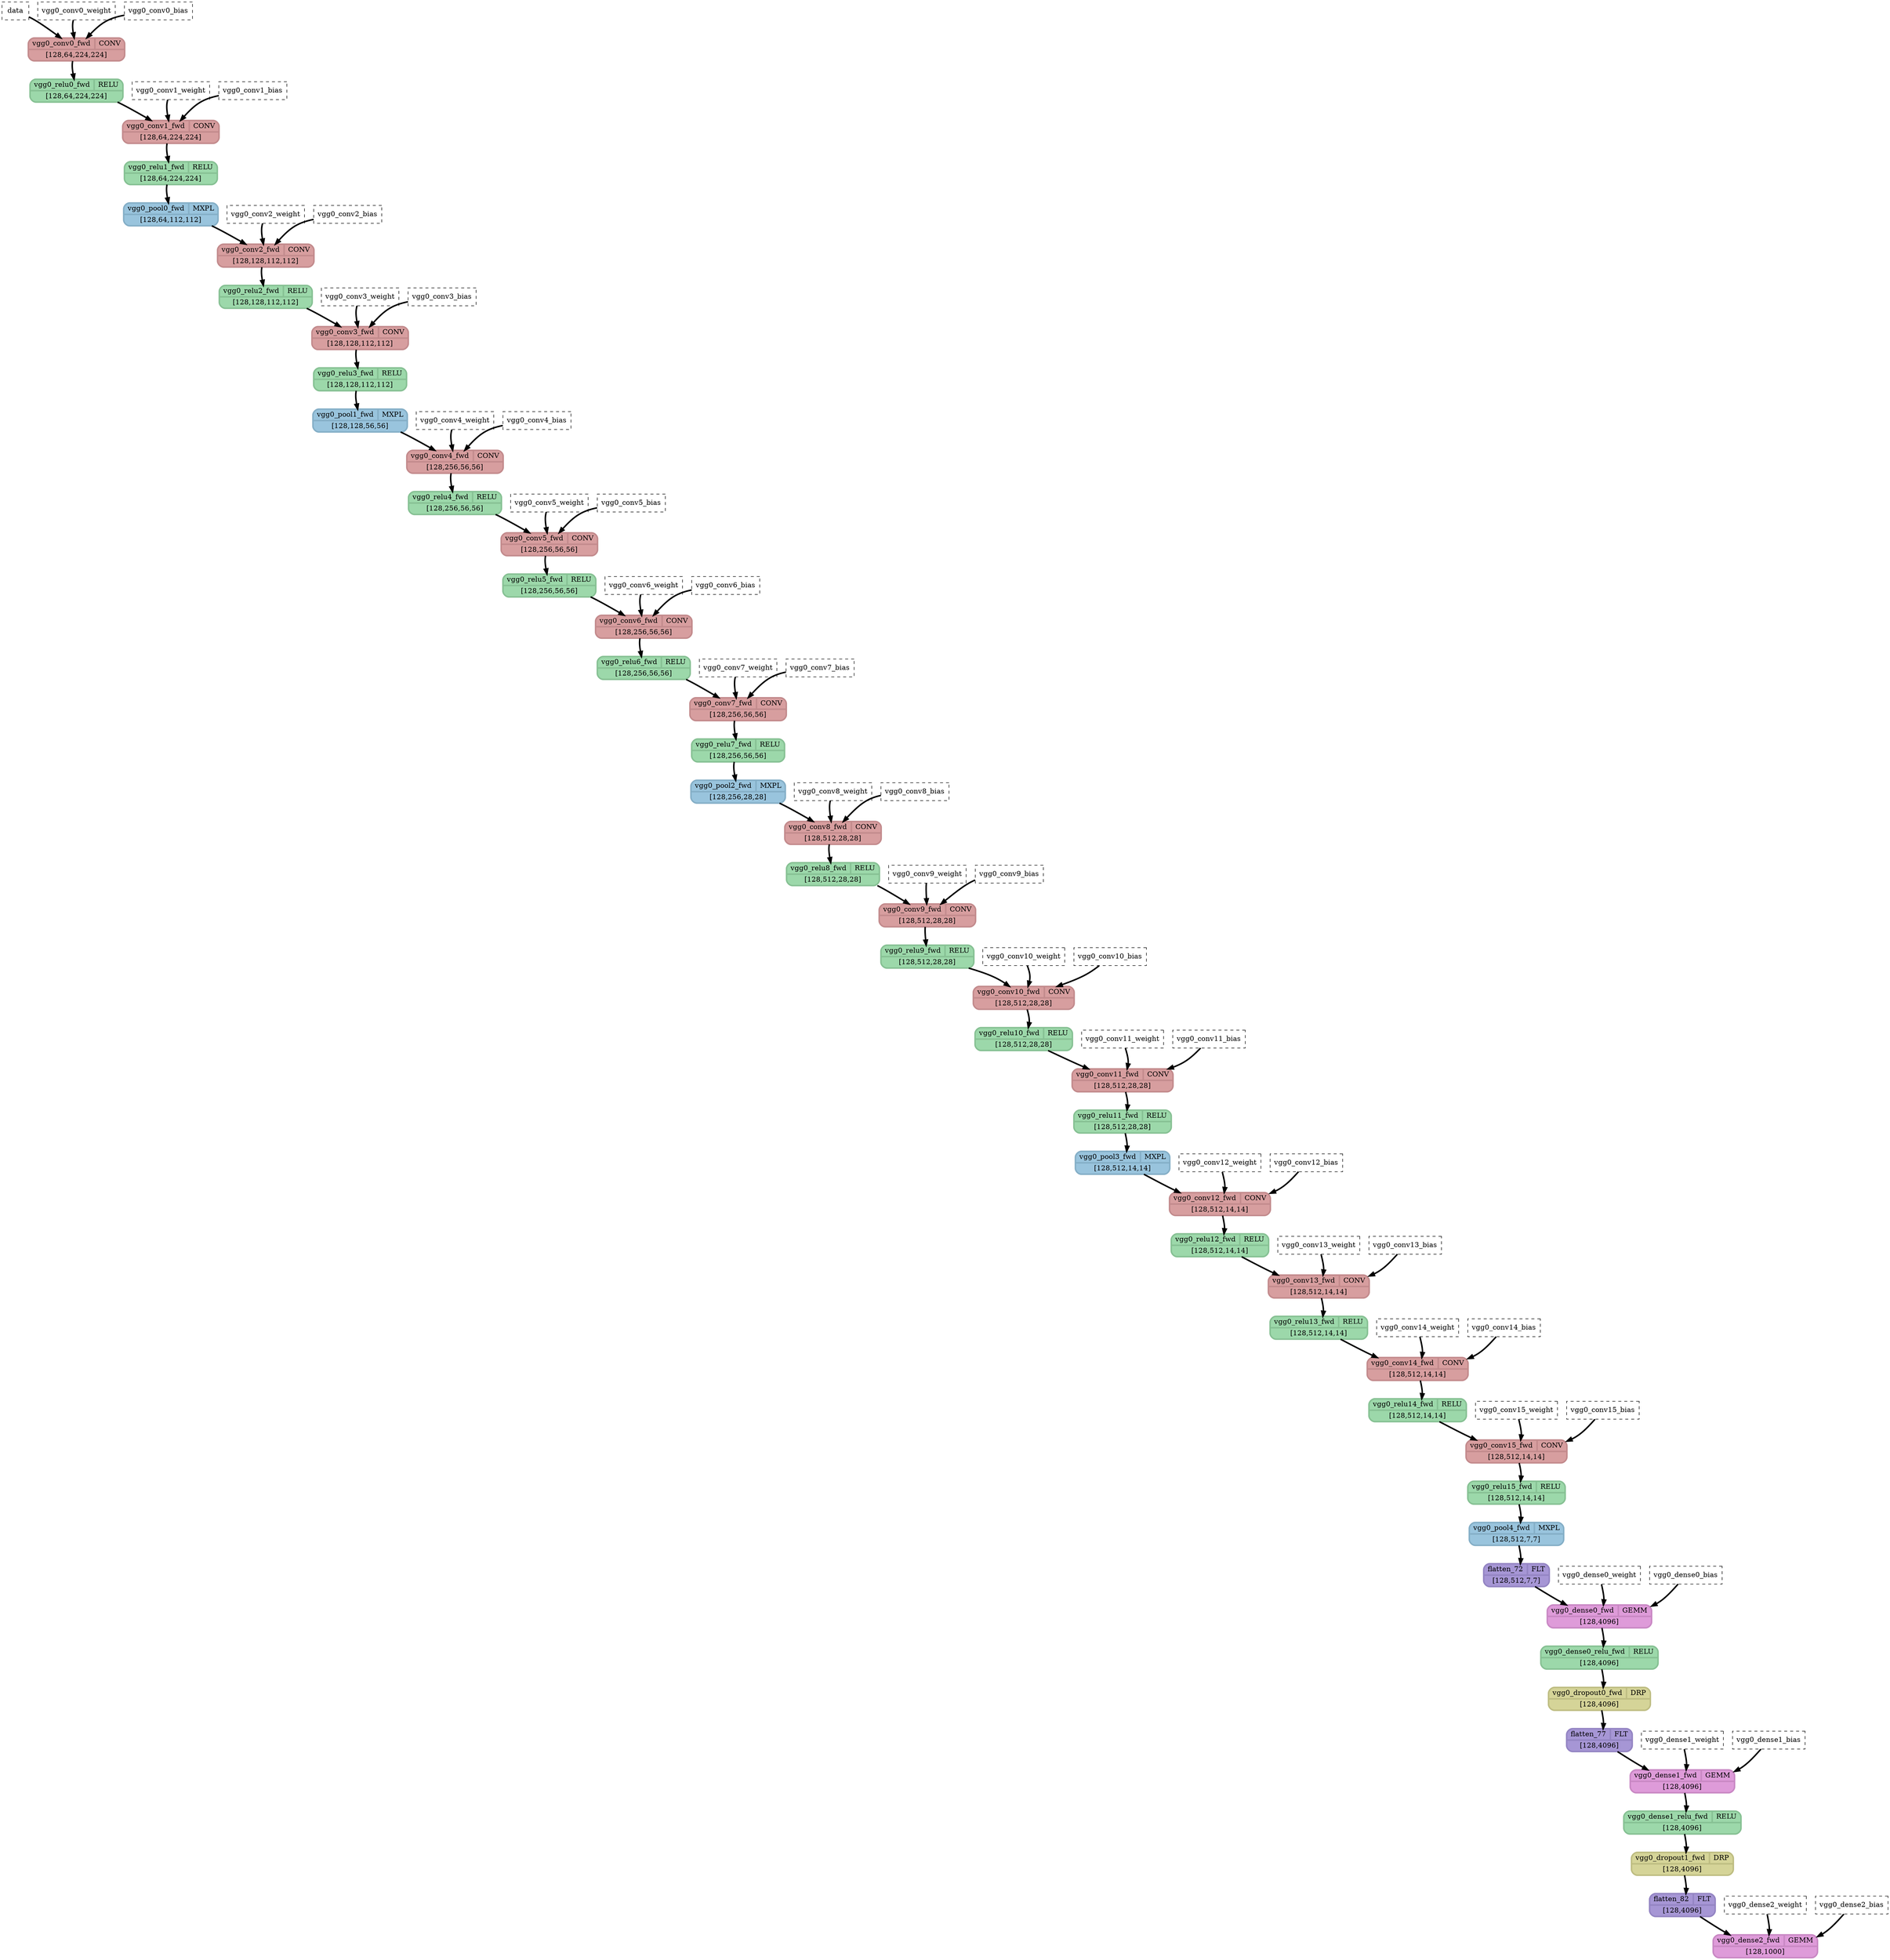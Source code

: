 strict digraph {
  graph [
    rankdir="TB"
    overlap=prism
    overlap_shrink=true
    splines=curved
  ];
  node [
    shape=Mrecord
  ];
  edge [
    penwidth=3
  ];

  // Node definitions.
  "data" [
    id=0
    name="data"
    type=constant_input
    label="data"
    inputs=""
    outputs=""
    shape=box
    style="filled,dashed"
    fillcolor="white"
  ];
  "vgg0_conv0_weight" [
    id=1
    name="vgg0_conv0_weight"
    type=constant_input
    label="vgg0_conv0_weight"
    inputs=""
    outputs=""
    shape=box
    style="filled,dashed"
    fillcolor="white"
  ];
  "vgg0_conv0_bias" [
    id=2
    name="vgg0_conv0_bias"
    type=constant_input
    label="vgg0_conv0_bias"
    inputs=""
    outputs=""
    shape=box
    style="filled,dashed"
    fillcolor="white"
  ];
  "vgg0_conv0_fwd" [
    id=3
    name="vgg0_conv0_fwd"
    type=Conv
    label="{ {vgg0_conv0_fwd  | CONV} | [128,64,224,224] }"
    inputs="data;vgg0_conv0_weight;vgg0_conv0_bias"
    outputs="vgg0_conv0_fwd"
    penwidth=3
    style=filled
    color="#c38b8d"
    fontcolor="#000000"
    fillcolor="#d79e9f"
  ];
  "vgg0_relu0_fwd" [
    id=4
    name="vgg0_relu0_fwd"
    type=Relu
    label="{ {vgg0_relu0_fwd  | RELU} | [128,64,224,224] }"
    inputs="vgg0_conv0_fwd"
    outputs="vgg0_relu0_fwd"
    penwidth=3
    style=filled
    color="#87c194"
    fontcolor="#000000"
    fillcolor="#9cd8aa"
  ];
  "vgg0_conv1_weight" [
    id=5
    name="vgg0_conv1_weight"
    type=constant_input
    label="vgg0_conv1_weight"
    inputs=""
    outputs=""
    shape=box
    style="filled,dashed"
    fillcolor="white"
  ];
  "vgg0_conv1_bias" [
    id=6
    name="vgg0_conv1_bias"
    type=constant_input
    label="vgg0_conv1_bias"
    inputs=""
    outputs=""
    shape=box
    style="filled,dashed"
    fillcolor="white"
  ];
  "vgg0_conv1_fwd" [
    id=7
    name="vgg0_conv1_fwd"
    type=Conv
    label="{ {vgg0_conv1_fwd  | CONV} | [128,64,224,224] }"
    inputs="vgg0_relu0_fwd;vgg0_conv1_weight;vgg0_conv1_bias"
    outputs="vgg0_conv1_fwd"
    penwidth=3
    style=filled
    color="#c38b8d"
    fontcolor="#000000"
    fillcolor="#d79e9f"
  ];
  "vgg0_relu1_fwd" [
    id=8
    name="vgg0_relu1_fwd"
    type=Relu
    label="{ {vgg0_relu1_fwd  | RELU} | [128,64,224,224] }"
    inputs="vgg0_conv1_fwd"
    outputs="vgg0_relu1_fwd"
    penwidth=3
    style=filled
    color="#87c194"
    fontcolor="#000000"
    fillcolor="#9cd8aa"
  ];
  "vgg0_pool0_fwd" [
    id=9
    name="vgg0_pool0_fwd"
    type=MaxPool
    label="{ {vgg0_pool0_fwd  | MXPL} | [128,64,112,112] }"
    inputs="vgg0_relu1_fwd"
    outputs="vgg0_pool0_fwd"
    penwidth=3
    style=filled
    color="#85afc7"
    fontcolor="#000000"
    fillcolor="#99c4dd"
  ];
  "vgg0_conv2_weight" [
    id=10
    name="vgg0_conv2_weight"
    type=constant_input
    label="vgg0_conv2_weight"
    inputs=""
    outputs=""
    shape=box
    style="filled,dashed"
    fillcolor="white"
  ];
  "vgg0_conv2_bias" [
    id=11
    name="vgg0_conv2_bias"
    type=constant_input
    label="vgg0_conv2_bias"
    inputs=""
    outputs=""
    shape=box
    style="filled,dashed"
    fillcolor="white"
  ];
  "vgg0_conv2_fwd" [
    id=12
    name="vgg0_conv2_fwd"
    type=Conv
    label="{ {vgg0_conv2_fwd  | CONV} | [128,128,112,112] }"
    inputs="vgg0_pool0_fwd;vgg0_conv2_weight;vgg0_conv2_bias"
    outputs="vgg0_conv2_fwd"
    penwidth=3
    style=filled
    color="#c38b8d"
    fontcolor="#000000"
    fillcolor="#d79e9f"
  ];
  "vgg0_relu2_fwd" [
    id=13
    name="vgg0_relu2_fwd"
    type=Relu
    label="{ {vgg0_relu2_fwd  | RELU} | [128,128,112,112] }"
    inputs="vgg0_conv2_fwd"
    outputs="vgg0_relu2_fwd"
    penwidth=3
    style=filled
    color="#87c194"
    fontcolor="#000000"
    fillcolor="#9cd8aa"
  ];
  "vgg0_conv3_weight" [
    id=14
    name="vgg0_conv3_weight"
    type=constant_input
    label="vgg0_conv3_weight"
    inputs=""
    outputs=""
    shape=box
    style="filled,dashed"
    fillcolor="white"
  ];
  "vgg0_conv3_bias" [
    id=15
    name="vgg0_conv3_bias"
    type=constant_input
    label="vgg0_conv3_bias"
    inputs=""
    outputs=""
    shape=box
    style="filled,dashed"
    fillcolor="white"
  ];
  "vgg0_conv3_fwd" [
    id=16
    name="vgg0_conv3_fwd"
    type=Conv
    label="{ {vgg0_conv3_fwd  | CONV} | [128,128,112,112] }"
    inputs="vgg0_relu2_fwd;vgg0_conv3_weight;vgg0_conv3_bias"
    outputs="vgg0_conv3_fwd"
    penwidth=3
    style=filled
    color="#c38b8d"
    fontcolor="#000000"
    fillcolor="#d79e9f"
  ];
  "vgg0_relu3_fwd" [
    id=17
    name="vgg0_relu3_fwd"
    type=Relu
    label="{ {vgg0_relu3_fwd  | RELU} | [128,128,112,112] }"
    inputs="vgg0_conv3_fwd"
    outputs="vgg0_relu3_fwd"
    penwidth=3
    style=filled
    color="#87c194"
    fontcolor="#000000"
    fillcolor="#9cd8aa"
  ];
  "vgg0_pool1_fwd" [
    id=18
    name="vgg0_pool1_fwd"
    type=MaxPool
    label="{ {vgg0_pool1_fwd  | MXPL} | [128,128,56,56] }"
    inputs="vgg0_relu3_fwd"
    outputs="vgg0_pool1_fwd"
    penwidth=3
    style=filled
    color="#85afc7"
    fontcolor="#000000"
    fillcolor="#99c4dd"
  ];
  "vgg0_conv4_weight" [
    id=19
    name="vgg0_conv4_weight"
    type=constant_input
    label="vgg0_conv4_weight"
    inputs=""
    outputs=""
    shape=box
    style="filled,dashed"
    fillcolor="white"
  ];
  "vgg0_conv4_bias" [
    id=20
    name="vgg0_conv4_bias"
    type=constant_input
    label="vgg0_conv4_bias"
    inputs=""
    outputs=""
    shape=box
    style="filled,dashed"
    fillcolor="white"
  ];
  "vgg0_conv4_fwd" [
    id=21
    name="vgg0_conv4_fwd"
    type=Conv
    label="{ {vgg0_conv4_fwd  | CONV} | [128,256,56,56] }"
    inputs="vgg0_pool1_fwd;vgg0_conv4_weight;vgg0_conv4_bias"
    outputs="vgg0_conv4_fwd"
    penwidth=3
    style=filled
    color="#c38b8d"
    fontcolor="#000000"
    fillcolor="#d79e9f"
  ];
  "vgg0_relu4_fwd" [
    id=22
    name="vgg0_relu4_fwd"
    type=Relu
    label="{ {vgg0_relu4_fwd  | RELU} | [128,256,56,56] }"
    inputs="vgg0_conv4_fwd"
    outputs="vgg0_relu4_fwd"
    penwidth=3
    style=filled
    color="#87c194"
    fontcolor="#000000"
    fillcolor="#9cd8aa"
  ];
  "vgg0_conv5_weight" [
    id=23
    name="vgg0_conv5_weight"
    type=constant_input
    label="vgg0_conv5_weight"
    inputs=""
    outputs=""
    shape=box
    style="filled,dashed"
    fillcolor="white"
  ];
  "vgg0_conv5_bias" [
    id=24
    name="vgg0_conv5_bias"
    type=constant_input
    label="vgg0_conv5_bias"
    inputs=""
    outputs=""
    shape=box
    style="filled,dashed"
    fillcolor="white"
  ];
  "vgg0_conv5_fwd" [
    id=25
    name="vgg0_conv5_fwd"
    type=Conv
    label="{ {vgg0_conv5_fwd  | CONV} | [128,256,56,56] }"
    inputs="vgg0_relu4_fwd;vgg0_conv5_weight;vgg0_conv5_bias"
    outputs="vgg0_conv5_fwd"
    penwidth=3
    style=filled
    color="#c38b8d"
    fontcolor="#000000"
    fillcolor="#d79e9f"
  ];
  "vgg0_relu5_fwd" [
    id=26
    name="vgg0_relu5_fwd"
    type=Relu
    label="{ {vgg0_relu5_fwd  | RELU} | [128,256,56,56] }"
    inputs="vgg0_conv5_fwd"
    outputs="vgg0_relu5_fwd"
    penwidth=3
    style=filled
    color="#87c194"
    fontcolor="#000000"
    fillcolor="#9cd8aa"
  ];
  "vgg0_conv6_weight" [
    id=27
    name="vgg0_conv6_weight"
    type=constant_input
    label="vgg0_conv6_weight"
    inputs=""
    outputs=""
    shape=box
    style="filled,dashed"
    fillcolor="white"
  ];
  "vgg0_conv6_bias" [
    id=28
    name="vgg0_conv6_bias"
    type=constant_input
    label="vgg0_conv6_bias"
    inputs=""
    outputs=""
    shape=box
    style="filled,dashed"
    fillcolor="white"
  ];
  "vgg0_conv6_fwd" [
    id=29
    name="vgg0_conv6_fwd"
    type=Conv
    label="{ {vgg0_conv6_fwd  | CONV} | [128,256,56,56] }"
    inputs="vgg0_relu5_fwd;vgg0_conv6_weight;vgg0_conv6_bias"
    outputs="vgg0_conv6_fwd"
    penwidth=3
    style=filled
    color="#c38b8d"
    fontcolor="#000000"
    fillcolor="#d79e9f"
  ];
  "vgg0_relu6_fwd" [
    id=30
    name="vgg0_relu6_fwd"
    type=Relu
    label="{ {vgg0_relu6_fwd  | RELU} | [128,256,56,56] }"
    inputs="vgg0_conv6_fwd"
    outputs="vgg0_relu6_fwd"
    penwidth=3
    style=filled
    color="#87c194"
    fontcolor="#000000"
    fillcolor="#9cd8aa"
  ];
  "vgg0_conv7_weight" [
    id=31
    name="vgg0_conv7_weight"
    type=constant_input
    label="vgg0_conv7_weight"
    inputs=""
    outputs=""
    shape=box
    style="filled,dashed"
    fillcolor="white"
  ];
  "vgg0_conv7_bias" [
    id=32
    name="vgg0_conv7_bias"
    type=constant_input
    label="vgg0_conv7_bias"
    inputs=""
    outputs=""
    shape=box
    style="filled,dashed"
    fillcolor="white"
  ];
  "vgg0_conv7_fwd" [
    id=33
    name="vgg0_conv7_fwd"
    type=Conv
    label="{ {vgg0_conv7_fwd  | CONV} | [128,256,56,56] }"
    inputs="vgg0_relu6_fwd;vgg0_conv7_weight;vgg0_conv7_bias"
    outputs="vgg0_conv7_fwd"
    penwidth=3
    style=filled
    color="#c38b8d"
    fontcolor="#000000"
    fillcolor="#d79e9f"
  ];
  "vgg0_relu7_fwd" [
    id=34
    name="vgg0_relu7_fwd"
    type=Relu
    label="{ {vgg0_relu7_fwd  | RELU} | [128,256,56,56] }"
    inputs="vgg0_conv7_fwd"
    outputs="vgg0_relu7_fwd"
    penwidth=3
    style=filled
    color="#87c194"
    fontcolor="#000000"
    fillcolor="#9cd8aa"
  ];
  "vgg0_pool2_fwd" [
    id=35
    name="vgg0_pool2_fwd"
    type=MaxPool
    label="{ {vgg0_pool2_fwd  | MXPL} | [128,256,28,28] }"
    inputs="vgg0_relu7_fwd"
    outputs="vgg0_pool2_fwd"
    penwidth=3
    style=filled
    color="#85afc7"
    fontcolor="#000000"
    fillcolor="#99c4dd"
  ];
  "vgg0_conv8_weight" [
    id=36
    name="vgg0_conv8_weight"
    type=constant_input
    label="vgg0_conv8_weight"
    inputs=""
    outputs=""
    shape=box
    style="filled,dashed"
    fillcolor="white"
  ];
  "vgg0_conv8_bias" [
    id=37
    name="vgg0_conv8_bias"
    type=constant_input
    label="vgg0_conv8_bias"
    inputs=""
    outputs=""
    shape=box
    style="filled,dashed"
    fillcolor="white"
  ];
  "vgg0_conv8_fwd" [
    id=38
    name="vgg0_conv8_fwd"
    type=Conv
    label="{ {vgg0_conv8_fwd  | CONV} | [128,512,28,28] }"
    inputs="vgg0_pool2_fwd;vgg0_conv8_weight;vgg0_conv8_bias"
    outputs="vgg0_conv8_fwd"
    penwidth=3
    style=filled
    color="#c38b8d"
    fontcolor="#000000"
    fillcolor="#d79e9f"
  ];
  "vgg0_relu8_fwd" [
    id=39
    name="vgg0_relu8_fwd"
    type=Relu
    label="{ {vgg0_relu8_fwd  | RELU} | [128,512,28,28] }"
    inputs="vgg0_conv8_fwd"
    outputs="vgg0_relu8_fwd"
    penwidth=3
    style=filled
    color="#87c194"
    fontcolor="#000000"
    fillcolor="#9cd8aa"
  ];
  "vgg0_conv9_weight" [
    id=40
    name="vgg0_conv9_weight"
    type=constant_input
    label="vgg0_conv9_weight"
    inputs=""
    outputs=""
    shape=box
    style="filled,dashed"
    fillcolor="white"
  ];
  "vgg0_conv9_bias" [
    id=41
    name="vgg0_conv9_bias"
    type=constant_input
    label="vgg0_conv9_bias"
    inputs=""
    outputs=""
    shape=box
    style="filled,dashed"
    fillcolor="white"
  ];
  "vgg0_conv9_fwd" [
    id=42
    name="vgg0_conv9_fwd"
    type=Conv
    label="{ {vgg0_conv9_fwd  | CONV} | [128,512,28,28] }"
    inputs="vgg0_relu8_fwd;vgg0_conv9_weight;vgg0_conv9_bias"
    outputs="vgg0_conv9_fwd"
    penwidth=3
    style=filled
    color="#c38b8d"
    fontcolor="#000000"
    fillcolor="#d79e9f"
  ];
  "vgg0_relu9_fwd" [
    id=43
    name="vgg0_relu9_fwd"
    type=Relu
    label="{ {vgg0_relu9_fwd  | RELU} | [128,512,28,28] }"
    inputs="vgg0_conv9_fwd"
    outputs="vgg0_relu9_fwd"
    penwidth=3
    style=filled
    color="#87c194"
    fontcolor="#000000"
    fillcolor="#9cd8aa"
  ];
  "vgg0_conv10_weight" [
    id=44
    name="vgg0_conv10_weight"
    type=constant_input
    label="vgg0_conv10_weight"
    inputs=""
    outputs=""
    shape=box
    style="filled,dashed"
    fillcolor="white"
  ];
  "vgg0_conv10_bias" [
    id=45
    name="vgg0_conv10_bias"
    type=constant_input
    label="vgg0_conv10_bias"
    inputs=""
    outputs=""
    shape=box
    style="filled,dashed"
    fillcolor="white"
  ];
  "vgg0_conv10_fwd" [
    id=46
    name="vgg0_conv10_fwd"
    type=Conv
    label="{ {vgg0_conv10_fwd  | CONV} | [128,512,28,28] }"
    inputs="vgg0_relu9_fwd;vgg0_conv10_weight;vgg0_conv10_bias"
    outputs="vgg0_conv10_fwd"
    penwidth=3
    style=filled
    color="#c38b8d"
    fontcolor="#000000"
    fillcolor="#d79e9f"
  ];
  "vgg0_relu10_fwd" [
    id=47
    name="vgg0_relu10_fwd"
    type=Relu
    label="{ {vgg0_relu10_fwd  | RELU} | [128,512,28,28] }"
    inputs="vgg0_conv10_fwd"
    outputs="vgg0_relu10_fwd"
    penwidth=3
    style=filled
    color="#87c194"
    fontcolor="#000000"
    fillcolor="#9cd8aa"
  ];
  "vgg0_conv11_weight" [
    id=48
    name="vgg0_conv11_weight"
    type=constant_input
    label="vgg0_conv11_weight"
    inputs=""
    outputs=""
    shape=box
    style="filled,dashed"
    fillcolor="white"
  ];
  "vgg0_conv11_bias" [
    id=49
    name="vgg0_conv11_bias"
    type=constant_input
    label="vgg0_conv11_bias"
    inputs=""
    outputs=""
    shape=box
    style="filled,dashed"
    fillcolor="white"
  ];
  "vgg0_conv11_fwd" [
    id=50
    name="vgg0_conv11_fwd"
    type=Conv
    label="{ {vgg0_conv11_fwd  | CONV} | [128,512,28,28] }"
    inputs="vgg0_relu10_fwd;vgg0_conv11_weight;vgg0_conv11_bias"
    outputs="vgg0_conv11_fwd"
    penwidth=3
    style=filled
    color="#c38b8d"
    fontcolor="#000000"
    fillcolor="#d79e9f"
  ];
  "vgg0_relu11_fwd" [
    id=51
    name="vgg0_relu11_fwd"
    type=Relu
    label="{ {vgg0_relu11_fwd  | RELU} | [128,512,28,28] }"
    inputs="vgg0_conv11_fwd"
    outputs="vgg0_relu11_fwd"
    penwidth=3
    style=filled
    color="#87c194"
    fontcolor="#000000"
    fillcolor="#9cd8aa"
  ];
  "vgg0_pool3_fwd" [
    id=52
    name="vgg0_pool3_fwd"
    type=MaxPool
    label="{ {vgg0_pool3_fwd  | MXPL} | [128,512,14,14] }"
    inputs="vgg0_relu11_fwd"
    outputs="vgg0_pool3_fwd"
    penwidth=3
    style=filled
    color="#85afc7"
    fontcolor="#000000"
    fillcolor="#99c4dd"
  ];
  "vgg0_conv12_weight" [
    id=53
    name="vgg0_conv12_weight"
    type=constant_input
    label="vgg0_conv12_weight"
    inputs=""
    outputs=""
    shape=box
    style="filled,dashed"
    fillcolor="white"
  ];
  "vgg0_conv12_bias" [
    id=54
    name="vgg0_conv12_bias"
    type=constant_input
    label="vgg0_conv12_bias"
    inputs=""
    outputs=""
    shape=box
    style="filled,dashed"
    fillcolor="white"
  ];
  "vgg0_conv12_fwd" [
    id=55
    name="vgg0_conv12_fwd"
    type=Conv
    label="{ {vgg0_conv12_fwd  | CONV} | [128,512,14,14] }"
    inputs="vgg0_pool3_fwd;vgg0_conv12_weight;vgg0_conv12_bias"
    outputs="vgg0_conv12_fwd"
    penwidth=3
    style=filled
    color="#c38b8d"
    fontcolor="#000000"
    fillcolor="#d79e9f"
  ];
  "vgg0_relu12_fwd" [
    id=56
    name="vgg0_relu12_fwd"
    type=Relu
    label="{ {vgg0_relu12_fwd  | RELU} | [128,512,14,14] }"
    inputs="vgg0_conv12_fwd"
    outputs="vgg0_relu12_fwd"
    penwidth=3
    style=filled
    color="#87c194"
    fontcolor="#000000"
    fillcolor="#9cd8aa"
  ];
  "vgg0_conv13_weight" [
    id=57
    name="vgg0_conv13_weight"
    type=constant_input
    label="vgg0_conv13_weight"
    inputs=""
    outputs=""
    shape=box
    style="filled,dashed"
    fillcolor="white"
  ];
  "vgg0_conv13_bias" [
    id=58
    name="vgg0_conv13_bias"
    type=constant_input
    label="vgg0_conv13_bias"
    inputs=""
    outputs=""
    shape=box
    style="filled,dashed"
    fillcolor="white"
  ];
  "vgg0_conv13_fwd" [
    id=59
    name="vgg0_conv13_fwd"
    type=Conv
    label="{ {vgg0_conv13_fwd  | CONV} | [128,512,14,14] }"
    inputs="vgg0_relu12_fwd;vgg0_conv13_weight;vgg0_conv13_bias"
    outputs="vgg0_conv13_fwd"
    penwidth=3
    style=filled
    color="#c38b8d"
    fontcolor="#000000"
    fillcolor="#d79e9f"
  ];
  "vgg0_relu13_fwd" [
    id=60
    name="vgg0_relu13_fwd"
    type=Relu
    label="{ {vgg0_relu13_fwd  | RELU} | [128,512,14,14] }"
    inputs="vgg0_conv13_fwd"
    outputs="vgg0_relu13_fwd"
    penwidth=3
    style=filled
    color="#87c194"
    fontcolor="#000000"
    fillcolor="#9cd8aa"
  ];
  "vgg0_conv14_weight" [
    id=61
    name="vgg0_conv14_weight"
    type=constant_input
    label="vgg0_conv14_weight"
    inputs=""
    outputs=""
    shape=box
    style="filled,dashed"
    fillcolor="white"
  ];
  "vgg0_conv14_bias" [
    id=62
    name="vgg0_conv14_bias"
    type=constant_input
    label="vgg0_conv14_bias"
    inputs=""
    outputs=""
    shape=box
    style="filled,dashed"
    fillcolor="white"
  ];
  "vgg0_conv14_fwd" [
    id=63
    name="vgg0_conv14_fwd"
    type=Conv
    label="{ {vgg0_conv14_fwd  | CONV} | [128,512,14,14] }"
    inputs="vgg0_relu13_fwd;vgg0_conv14_weight;vgg0_conv14_bias"
    outputs="vgg0_conv14_fwd"
    penwidth=3
    style=filled
    color="#c38b8d"
    fontcolor="#000000"
    fillcolor="#d79e9f"
  ];
  "vgg0_relu14_fwd" [
    id=64
    name="vgg0_relu14_fwd"
    type=Relu
    label="{ {vgg0_relu14_fwd  | RELU} | [128,512,14,14] }"
    inputs="vgg0_conv14_fwd"
    outputs="vgg0_relu14_fwd"
    penwidth=3
    style=filled
    color="#87c194"
    fontcolor="#000000"
    fillcolor="#9cd8aa"
  ];
  "vgg0_conv15_weight" [
    id=65
    name="vgg0_conv15_weight"
    type=constant_input
    label="vgg0_conv15_weight"
    inputs=""
    outputs=""
    shape=box
    style="filled,dashed"
    fillcolor="white"
  ];
  "vgg0_conv15_bias" [
    id=66
    name="vgg0_conv15_bias"
    type=constant_input
    label="vgg0_conv15_bias"
    inputs=""
    outputs=""
    shape=box
    style="filled,dashed"
    fillcolor="white"
  ];
  "vgg0_conv15_fwd" [
    id=67
    name="vgg0_conv15_fwd"
    type=Conv
    label="{ {vgg0_conv15_fwd  | CONV} | [128,512,14,14] }"
    inputs="vgg0_relu14_fwd;vgg0_conv15_weight;vgg0_conv15_bias"
    outputs="vgg0_conv15_fwd"
    penwidth=3
    style=filled
    color="#c38b8d"
    fontcolor="#000000"
    fillcolor="#d79e9f"
  ];
  "vgg0_relu15_fwd" [
    id=68
    name="vgg0_relu15_fwd"
    type=Relu
    label="{ {vgg0_relu15_fwd  | RELU} | [128,512,14,14] }"
    inputs="vgg0_conv15_fwd"
    outputs="vgg0_relu15_fwd"
    penwidth=3
    style=filled
    color="#87c194"
    fontcolor="#000000"
    fillcolor="#9cd8aa"
  ];
  "vgg0_pool4_fwd" [
    id=69
    name="vgg0_pool4_fwd"
    type=MaxPool
    label="{ {vgg0_pool4_fwd  | MXPL} | [128,512,7,7] }"
    inputs="vgg0_relu15_fwd"
    outputs="vgg0_pool4_fwd"
    penwidth=3
    style=filled
    color="#85afc7"
    fontcolor="#000000"
    fillcolor="#99c4dd"
  ];
  "flatten_72" [
    id=70
    name="flatten_72"
    type=Flatten
    label="{ {flatten_72  | FLT} | [128,512,7,7] }"
    inputs="vgg0_pool4_fwd"
    outputs="flatten_72"
    penwidth=3
    style=filled
    color="#9485c3"
    fontcolor="#000000"
    fillcolor="#a696d5"
  ];
  "vgg0_dense0_weight" [
    id=71
    name="vgg0_dense0_weight"
    type=constant_input
    label="vgg0_dense0_weight"
    inputs=""
    outputs=""
    shape=box
    style="filled,dashed"
    fillcolor="white"
  ];
  "vgg0_dense0_bias" [
    id=72
    name="vgg0_dense0_bias"
    type=constant_input
    label="vgg0_dense0_bias"
    inputs=""
    outputs=""
    shape=box
    style="filled,dashed"
    fillcolor="white"
  ];
  "vgg0_dense0_fwd" [
    id=73
    name="vgg0_dense0_fwd"
    type=Gemm
    label="{ {vgg0_dense0_fwd  | GEMM} | [128,4096] }"
    inputs="flatten_72;vgg0_dense0_weight;vgg0_dense0_bias"
    outputs="vgg0_dense0_fwd"
    penwidth=3
    style=filled
    color="#c988c4"
    fontcolor="#000000"
    fillcolor="#de9bd9"
  ];
  "vgg0_dense0_relu_fwd" [
    id=74
    name="vgg0_dense0_relu_fwd"
    type=Relu
    label="{ {vgg0_dense0_relu_fwd  | RELU} | [128,4096] }"
    inputs="vgg0_dense0_fwd"
    outputs="vgg0_dense0_relu_fwd"
    penwidth=3
    style=filled
    color="#87c194"
    fontcolor="#000000"
    fillcolor="#9cd8aa"
  ];
  "vgg0_dropout0_fwd" [
    id=75
    name="vgg0_dropout0_fwd"
    type=Dropout
    label="{ {vgg0_dropout0_fwd  | DRP} | [128,4096] }"
    inputs="vgg0_dense0_relu_fwd"
    outputs="vgg0_dropout0_fwd"
    penwidth=3
    style=filled
    color="#bebd82"
    fontcolor="#000000"
    fillcolor="#d5d498"
  ];
  "flatten_77" [
    id=76
    name="flatten_77"
    type=Flatten
    label="{ {flatten_77  | FLT} | [128,4096] }"
    inputs="vgg0_dropout0_fwd"
    outputs="flatten_77"
    penwidth=3
    style=filled
    color="#9485c3"
    fontcolor="#000000"
    fillcolor="#a696d5"
  ];
  "vgg0_dense1_weight" [
    id=77
    name="vgg0_dense1_weight"
    type=constant_input
    label="vgg0_dense1_weight"
    inputs=""
    outputs=""
    shape=box
    style="filled,dashed"
    fillcolor="white"
  ];
  "vgg0_dense1_bias" [
    id=78
    name="vgg0_dense1_bias"
    type=constant_input
    label="vgg0_dense1_bias"
    inputs=""
    outputs=""
    shape=box
    style="filled,dashed"
    fillcolor="white"
  ];
  "vgg0_dense1_fwd" [
    id=79
    name="vgg0_dense1_fwd"
    type=Gemm
    label="{ {vgg0_dense1_fwd  | GEMM} | [128,4096] }"
    inputs="flatten_77;vgg0_dense1_weight;vgg0_dense1_bias"
    outputs="vgg0_dense1_fwd"
    penwidth=3
    style=filled
    color="#c988c4"
    fontcolor="#000000"
    fillcolor="#de9bd9"
  ];
  "vgg0_dense1_relu_fwd" [
    id=80
    name="vgg0_dense1_relu_fwd"
    type=Relu
    label="{ {vgg0_dense1_relu_fwd  | RELU} | [128,4096] }"
    inputs="vgg0_dense1_fwd"
    outputs="vgg0_dense1_relu_fwd"
    penwidth=3
    style=filled
    color="#87c194"
    fontcolor="#000000"
    fillcolor="#9cd8aa"
  ];
  "vgg0_dropout1_fwd" [
    id=81
    name="vgg0_dropout1_fwd"
    type=Dropout
    label="{ {vgg0_dropout1_fwd  | DRP} | [128,4096] }"
    inputs="vgg0_dense1_relu_fwd"
    outputs="vgg0_dropout1_fwd"
    penwidth=3
    style=filled
    color="#bebd82"
    fontcolor="#000000"
    fillcolor="#d5d498"
  ];
  "flatten_82" [
    id=82
    name="flatten_82"
    type=Flatten
    label="{ {flatten_82  | FLT} | [128,4096] }"
    inputs="vgg0_dropout1_fwd"
    outputs="flatten_82"
    penwidth=3
    style=filled
    color="#9485c3"
    fontcolor="#000000"
    fillcolor="#a696d5"
  ];
  "vgg0_dense2_weight" [
    id=83
    name="vgg0_dense2_weight"
    type=constant_input
    label="vgg0_dense2_weight"
    inputs=""
    outputs=""
    shape=box
    style="filled,dashed"
    fillcolor="white"
  ];
  "vgg0_dense2_bias" [
    id=84
    name="vgg0_dense2_bias"
    type=constant_input
    label="vgg0_dense2_bias"
    inputs=""
    outputs=""
    shape=box
    style="filled,dashed"
    fillcolor="white"
  ];
  "vgg0_dense2_fwd" [
    id=85
    name="vgg0_dense2_fwd"
    type=Gemm
    label="{ {vgg0_dense2_fwd  | GEMM} | [128,1000] }"
    inputs="flatten_82;vgg0_dense2_weight;vgg0_dense2_bias"
    outputs="vgg0_dense2_fwd"
    penwidth=3
    style=filled
    color="#c988c4"
    fontcolor="#000000"
    fillcolor="#de9bd9"
  ];

  // Edge definitions.
  "data" -> "vgg0_conv0_fwd";
  "vgg0_conv0_weight" -> "vgg0_conv0_fwd";
  "vgg0_conv0_bias" -> "vgg0_conv0_fwd";
  "vgg0_conv0_fwd" -> "vgg0_relu0_fwd";
  "vgg0_relu0_fwd" -> "vgg0_conv1_fwd";
  "vgg0_conv1_weight" -> "vgg0_conv1_fwd";
  "vgg0_conv1_bias" -> "vgg0_conv1_fwd";
  "vgg0_conv1_fwd" -> "vgg0_relu1_fwd";
  "vgg0_relu1_fwd" -> "vgg0_pool0_fwd";
  "vgg0_pool0_fwd" -> "vgg0_conv2_fwd";
  "vgg0_conv2_weight" -> "vgg0_conv2_fwd";
  "vgg0_conv2_bias" -> "vgg0_conv2_fwd";
  "vgg0_conv2_fwd" -> "vgg0_relu2_fwd";
  "vgg0_relu2_fwd" -> "vgg0_conv3_fwd";
  "vgg0_conv3_weight" -> "vgg0_conv3_fwd";
  "vgg0_conv3_bias" -> "vgg0_conv3_fwd";
  "vgg0_conv3_fwd" -> "vgg0_relu3_fwd";
  "vgg0_relu3_fwd" -> "vgg0_pool1_fwd";
  "vgg0_pool1_fwd" -> "vgg0_conv4_fwd";
  "vgg0_conv4_weight" -> "vgg0_conv4_fwd";
  "vgg0_conv4_bias" -> "vgg0_conv4_fwd";
  "vgg0_conv4_fwd" -> "vgg0_relu4_fwd";
  "vgg0_relu4_fwd" -> "vgg0_conv5_fwd";
  "vgg0_conv5_weight" -> "vgg0_conv5_fwd";
  "vgg0_conv5_bias" -> "vgg0_conv5_fwd";
  "vgg0_conv5_fwd" -> "vgg0_relu5_fwd";
  "vgg0_relu5_fwd" -> "vgg0_conv6_fwd";
  "vgg0_conv6_weight" -> "vgg0_conv6_fwd";
  "vgg0_conv6_bias" -> "vgg0_conv6_fwd";
  "vgg0_conv6_fwd" -> "vgg0_relu6_fwd";
  "vgg0_relu6_fwd" -> "vgg0_conv7_fwd";
  "vgg0_conv7_weight" -> "vgg0_conv7_fwd";
  "vgg0_conv7_bias" -> "vgg0_conv7_fwd";
  "vgg0_conv7_fwd" -> "vgg0_relu7_fwd";
  "vgg0_relu7_fwd" -> "vgg0_pool2_fwd";
  "vgg0_pool2_fwd" -> "vgg0_conv8_fwd";
  "vgg0_conv8_weight" -> "vgg0_conv8_fwd";
  "vgg0_conv8_bias" -> "vgg0_conv8_fwd";
  "vgg0_conv8_fwd" -> "vgg0_relu8_fwd";
  "vgg0_relu8_fwd" -> "vgg0_conv9_fwd";
  "vgg0_conv9_weight" -> "vgg0_conv9_fwd";
  "vgg0_conv9_bias" -> "vgg0_conv9_fwd";
  "vgg0_conv9_fwd" -> "vgg0_relu9_fwd";
  "vgg0_relu9_fwd" -> "vgg0_conv10_fwd";
  "vgg0_conv10_weight" -> "vgg0_conv10_fwd";
  "vgg0_conv10_bias" -> "vgg0_conv10_fwd";
  "vgg0_conv10_fwd" -> "vgg0_relu10_fwd";
  "vgg0_relu10_fwd" -> "vgg0_conv11_fwd";
  "vgg0_conv11_weight" -> "vgg0_conv11_fwd";
  "vgg0_conv11_bias" -> "vgg0_conv11_fwd";
  "vgg0_conv11_fwd" -> "vgg0_relu11_fwd";
  "vgg0_relu11_fwd" -> "vgg0_pool3_fwd";
  "vgg0_pool3_fwd" -> "vgg0_conv12_fwd";
  "vgg0_conv12_weight" -> "vgg0_conv12_fwd";
  "vgg0_conv12_bias" -> "vgg0_conv12_fwd";
  "vgg0_conv12_fwd" -> "vgg0_relu12_fwd";
  "vgg0_relu12_fwd" -> "vgg0_conv13_fwd";
  "vgg0_conv13_weight" -> "vgg0_conv13_fwd";
  "vgg0_conv13_bias" -> "vgg0_conv13_fwd";
  "vgg0_conv13_fwd" -> "vgg0_relu13_fwd";
  "vgg0_relu13_fwd" -> "vgg0_conv14_fwd";
  "vgg0_conv14_weight" -> "vgg0_conv14_fwd";
  "vgg0_conv14_bias" -> "vgg0_conv14_fwd";
  "vgg0_conv14_fwd" -> "vgg0_relu14_fwd";
  "vgg0_relu14_fwd" -> "vgg0_conv15_fwd";
  "vgg0_conv15_weight" -> "vgg0_conv15_fwd";
  "vgg0_conv15_bias" -> "vgg0_conv15_fwd";
  "vgg0_conv15_fwd" -> "vgg0_relu15_fwd";
  "vgg0_relu15_fwd" -> "vgg0_pool4_fwd";
  "vgg0_pool4_fwd" -> "flatten_72";
  "flatten_72" -> "vgg0_dense0_fwd";
  "vgg0_dense0_weight" -> "vgg0_dense0_fwd";
  "vgg0_dense0_bias" -> "vgg0_dense0_fwd";
  "vgg0_dense0_fwd" -> "vgg0_dense0_relu_fwd";
  "vgg0_dense0_relu_fwd" -> "vgg0_dropout0_fwd";
  "vgg0_dropout0_fwd" -> "flatten_77";
  "flatten_77" -> "vgg0_dense1_fwd";
  "vgg0_dense1_weight" -> "vgg0_dense1_fwd";
  "vgg0_dense1_bias" -> "vgg0_dense1_fwd";
  "vgg0_dense1_fwd" -> "vgg0_dense1_relu_fwd";
  "vgg0_dense1_relu_fwd" -> "vgg0_dropout1_fwd";
  "vgg0_dropout1_fwd" -> "flatten_82";
  "flatten_82" -> "vgg0_dense2_fwd";
  "vgg0_dense2_weight" -> "vgg0_dense2_fwd";
  "vgg0_dense2_bias" -> "vgg0_dense2_fwd";
}